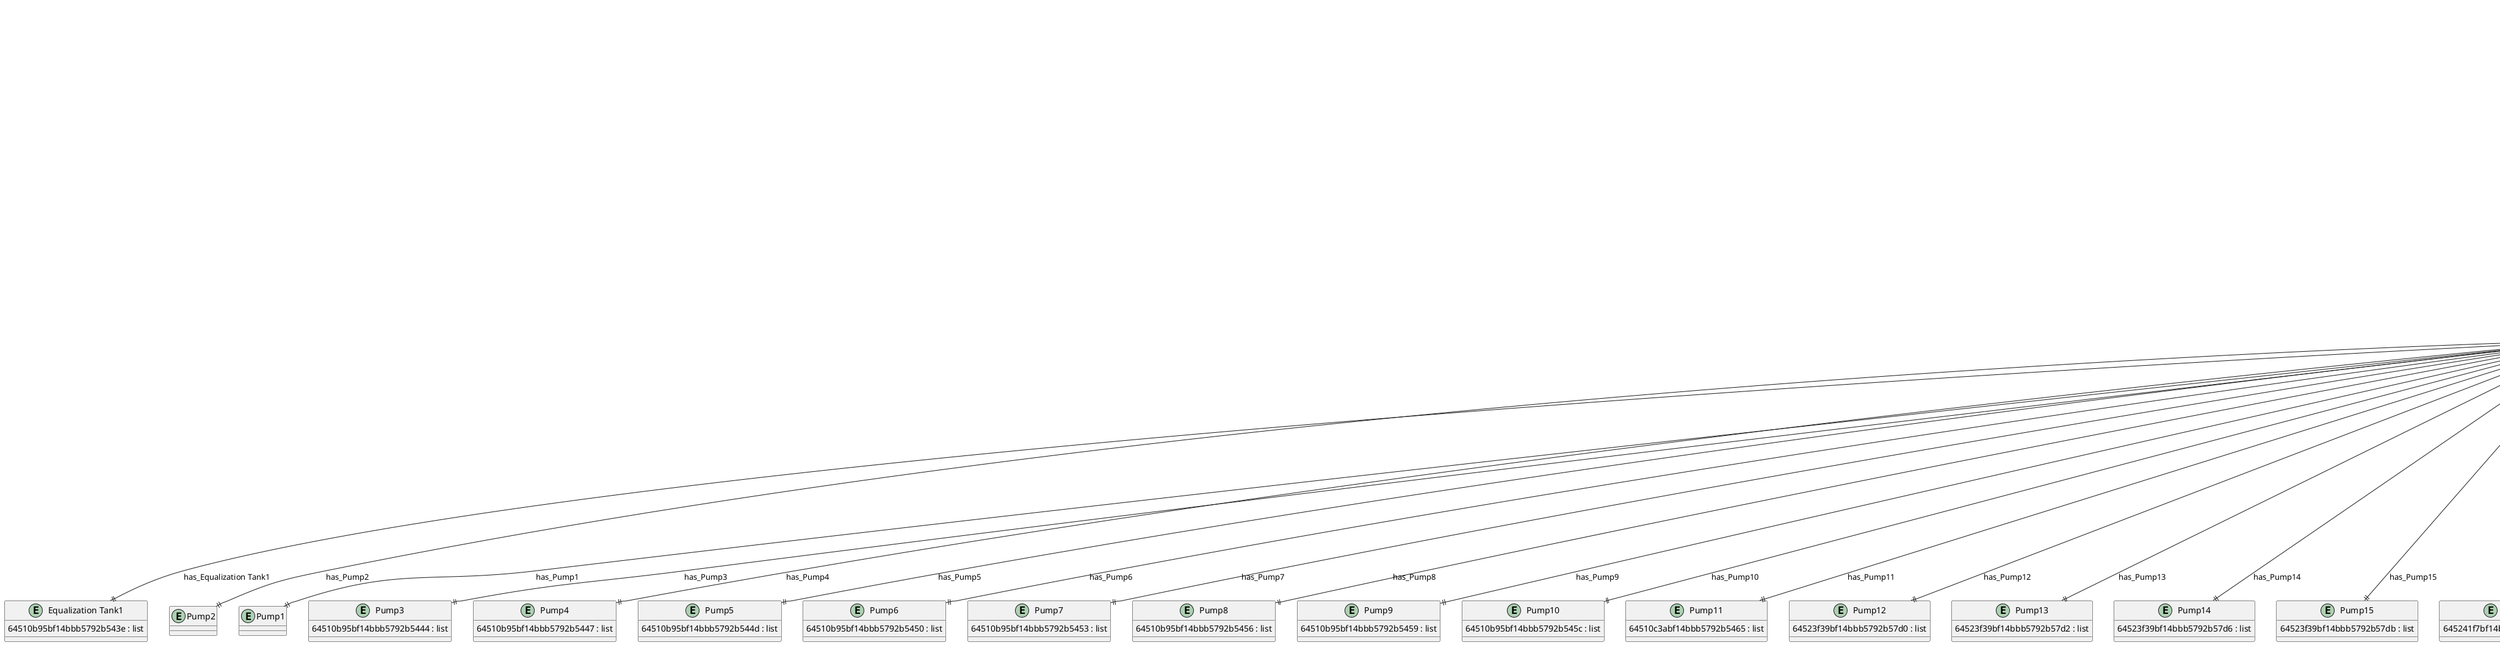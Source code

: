 @startuml chokePointConfig2_Diagram

entity "chokePointConfig2" as chokePointConfig2 {
  _id : ObjectId
  layoutId : ObjectId
  __v : int
  nodes : object
}

entity "nodes" as nodes {
  Equalization Tank1 : object
  Pump2 : object
  Pump1 : object
  Pump3 : object
  Pump4 : object
  Pump5 : object
  Pump6 : object
  Pump7 : object
  Pump8 : object
  Pump9 : object
  Pump10 : object
  Pump11 : object
  Pump12 : object
  Pump13 : object
  Pump14 : object
  Pump15 : object
  Pump16 : object
  Pump17 : object
  Pump18 : object
  Pump19 : object
  Pump20 : object
  Pump21 : object
  Pump24 : object
  Pump22 : object
  Pump23 : object
  Blower1 : object
  Blower2 : object
  MGF1 : object
  ACF1 : object
  Agitator1 : object
  Flowmeter1 : object
  Motorized Valve14 : object
  Motorized Valve13 : object
  Flowmeter2 : object
}

entity "Equalization Tank1" as Equalization_Tank1 {
  64510b95bf14bbb5792b543e : list
}

entity "Pump2" as Pump2 {
}

entity "Pump1" as Pump1 {
}

entity "Pump3" as Pump3 {
  64510b95bf14bbb5792b5444 : list
}

entity "Pump4" as Pump4 {
  64510b95bf14bbb5792b5447 : list
}

entity "Pump5" as Pump5 {
  64510b95bf14bbb5792b544d : list
}

entity "Pump6" as Pump6 {
  64510b95bf14bbb5792b5450 : list
}

entity "Pump7" as Pump7 {
  64510b95bf14bbb5792b5453 : list
}

entity "Pump8" as Pump8 {
  64510b95bf14bbb5792b5456 : list
}

entity "Pump9" as Pump9 {
  64510b95bf14bbb5792b5459 : list
}

entity "Pump10" as Pump10 {
  64510b95bf14bbb5792b545c : list
}

entity "Pump11" as Pump11 {
  64510c3abf14bbb5792b5465 : list
}

entity "Pump12" as Pump12 {
  64523f39bf14bbb5792b57d0 : list
}

entity "Pump13" as Pump13 {
  64523f39bf14bbb5792b57d2 : list
}

entity "Pump14" as Pump14 {
  64523f39bf14bbb5792b57d6 : list
}

entity "Pump15" as Pump15 {
  64523f39bf14bbb5792b57db : list
}

entity "Pump16" as Pump16 {
  645241f7bf14bbb5792b57dd : list
}

entity "Pump17" as Pump17 {
  645241f7bf14bbb5792b57e1 : list
}

entity "Pump18" as Pump18 {
  645241f7bf14bbb5792b57e1 : list
}

entity "Pump19" as Pump19 {
  645241f7bf14bbb5792b57e3 : list
}

entity "Pump20" as Pump20 {
  645241f7bf14bbb5792b57e0 : list
}

entity "Pump21" as Pump21 {
  645241f7bf14bbb5792b57e7 : list
}

entity "Pump24" as Pump24 {
  64525c5fbf14bbb5792b582a : list
}

entity "Pump22" as Pump22 {
  64524fd1bf14bbb5792b57eb : list
}

entity "Pump23" as Pump23 {
  64524fd1bf14bbb5792b57f2 : list
}

entity "Blower1" as Blower1 {
  64524fd1bf14bbb5792b57ed : list
}

entity "Blower2" as Blower2 {
  64524fd1bf14bbb5792b57ee : list
}

entity "MGF1" as MGF1 {
  64525954bf14bbb5792b5826 : list
}

entity "ACF1" as ACF1 {
  64525954bf14bbb5792b5827 : list
}

entity "Agitator1" as Agitator1 {
  64525c5fbf14bbb5792b582e : list
}

entity "Flowmeter1" as Flowmeter1 {
  64561597bf14bbb5792b5f91 : list
}

entity "Motorized Valve14" as Motorized_Valve14 {
  6458bf61bf14bbb5792b6392 : list
}

entity "Motorized Valve13" as Motorized_Valve13 {
  6458bf61bf14bbb5792b6391 : list
}

entity "Flowmeter2" as Flowmeter2 {
  64561597bf14bbb5792b5f93 : list
}

' // Relationships
chokePointConfig2 ||--|| nodes : has_nodes
nodes ||--|| Equalization_Tank1 : has_Equalization Tank1
nodes ||--|| Pump2 : has_Pump2
nodes ||--|| Pump1 : has_Pump1
nodes ||--|| Pump3 : has_Pump3
nodes ||--|| Pump4 : has_Pump4
nodes ||--|| Pump5 : has_Pump5
nodes ||--|| Pump6 : has_Pump6
nodes ||--|| Pump7 : has_Pump7
nodes ||--|| Pump8 : has_Pump8
nodes ||--|| Pump9 : has_Pump9
nodes ||--|| Pump10 : has_Pump10
nodes ||--|| Pump11 : has_Pump11
nodes ||--|| Pump12 : has_Pump12
nodes ||--|| Pump13 : has_Pump13
nodes ||--|| Pump14 : has_Pump14
nodes ||--|| Pump15 : has_Pump15
nodes ||--|| Pump16 : has_Pump16
nodes ||--|| Pump17 : has_Pump17
nodes ||--|| Pump18 : has_Pump18
nodes ||--|| Pump19 : has_Pump19
nodes ||--|| Pump20 : has_Pump20
nodes ||--|| Pump21 : has_Pump21
nodes ||--|| Pump24 : has_Pump24
nodes ||--|| Pump22 : has_Pump22
nodes ||--|| Pump23 : has_Pump23
nodes ||--|| Blower1 : has_Blower1
nodes ||--|| Blower2 : has_Blower2
nodes ||--|| MGF1 : has_MGF1
nodes ||--|| ACF1 : has_ACF1
nodes ||--|| Agitator1 : has_Agitator1
nodes ||--|| Flowmeter1 : has_Flowmeter1
nodes ||--|| Motorized_Valve14 : has_Motorized Valve14
nodes ||--|| Motorized_Valve13 : has_Motorized Valve13
nodes ||--|| Flowmeter2 : has_Flowmeter2
@enduml